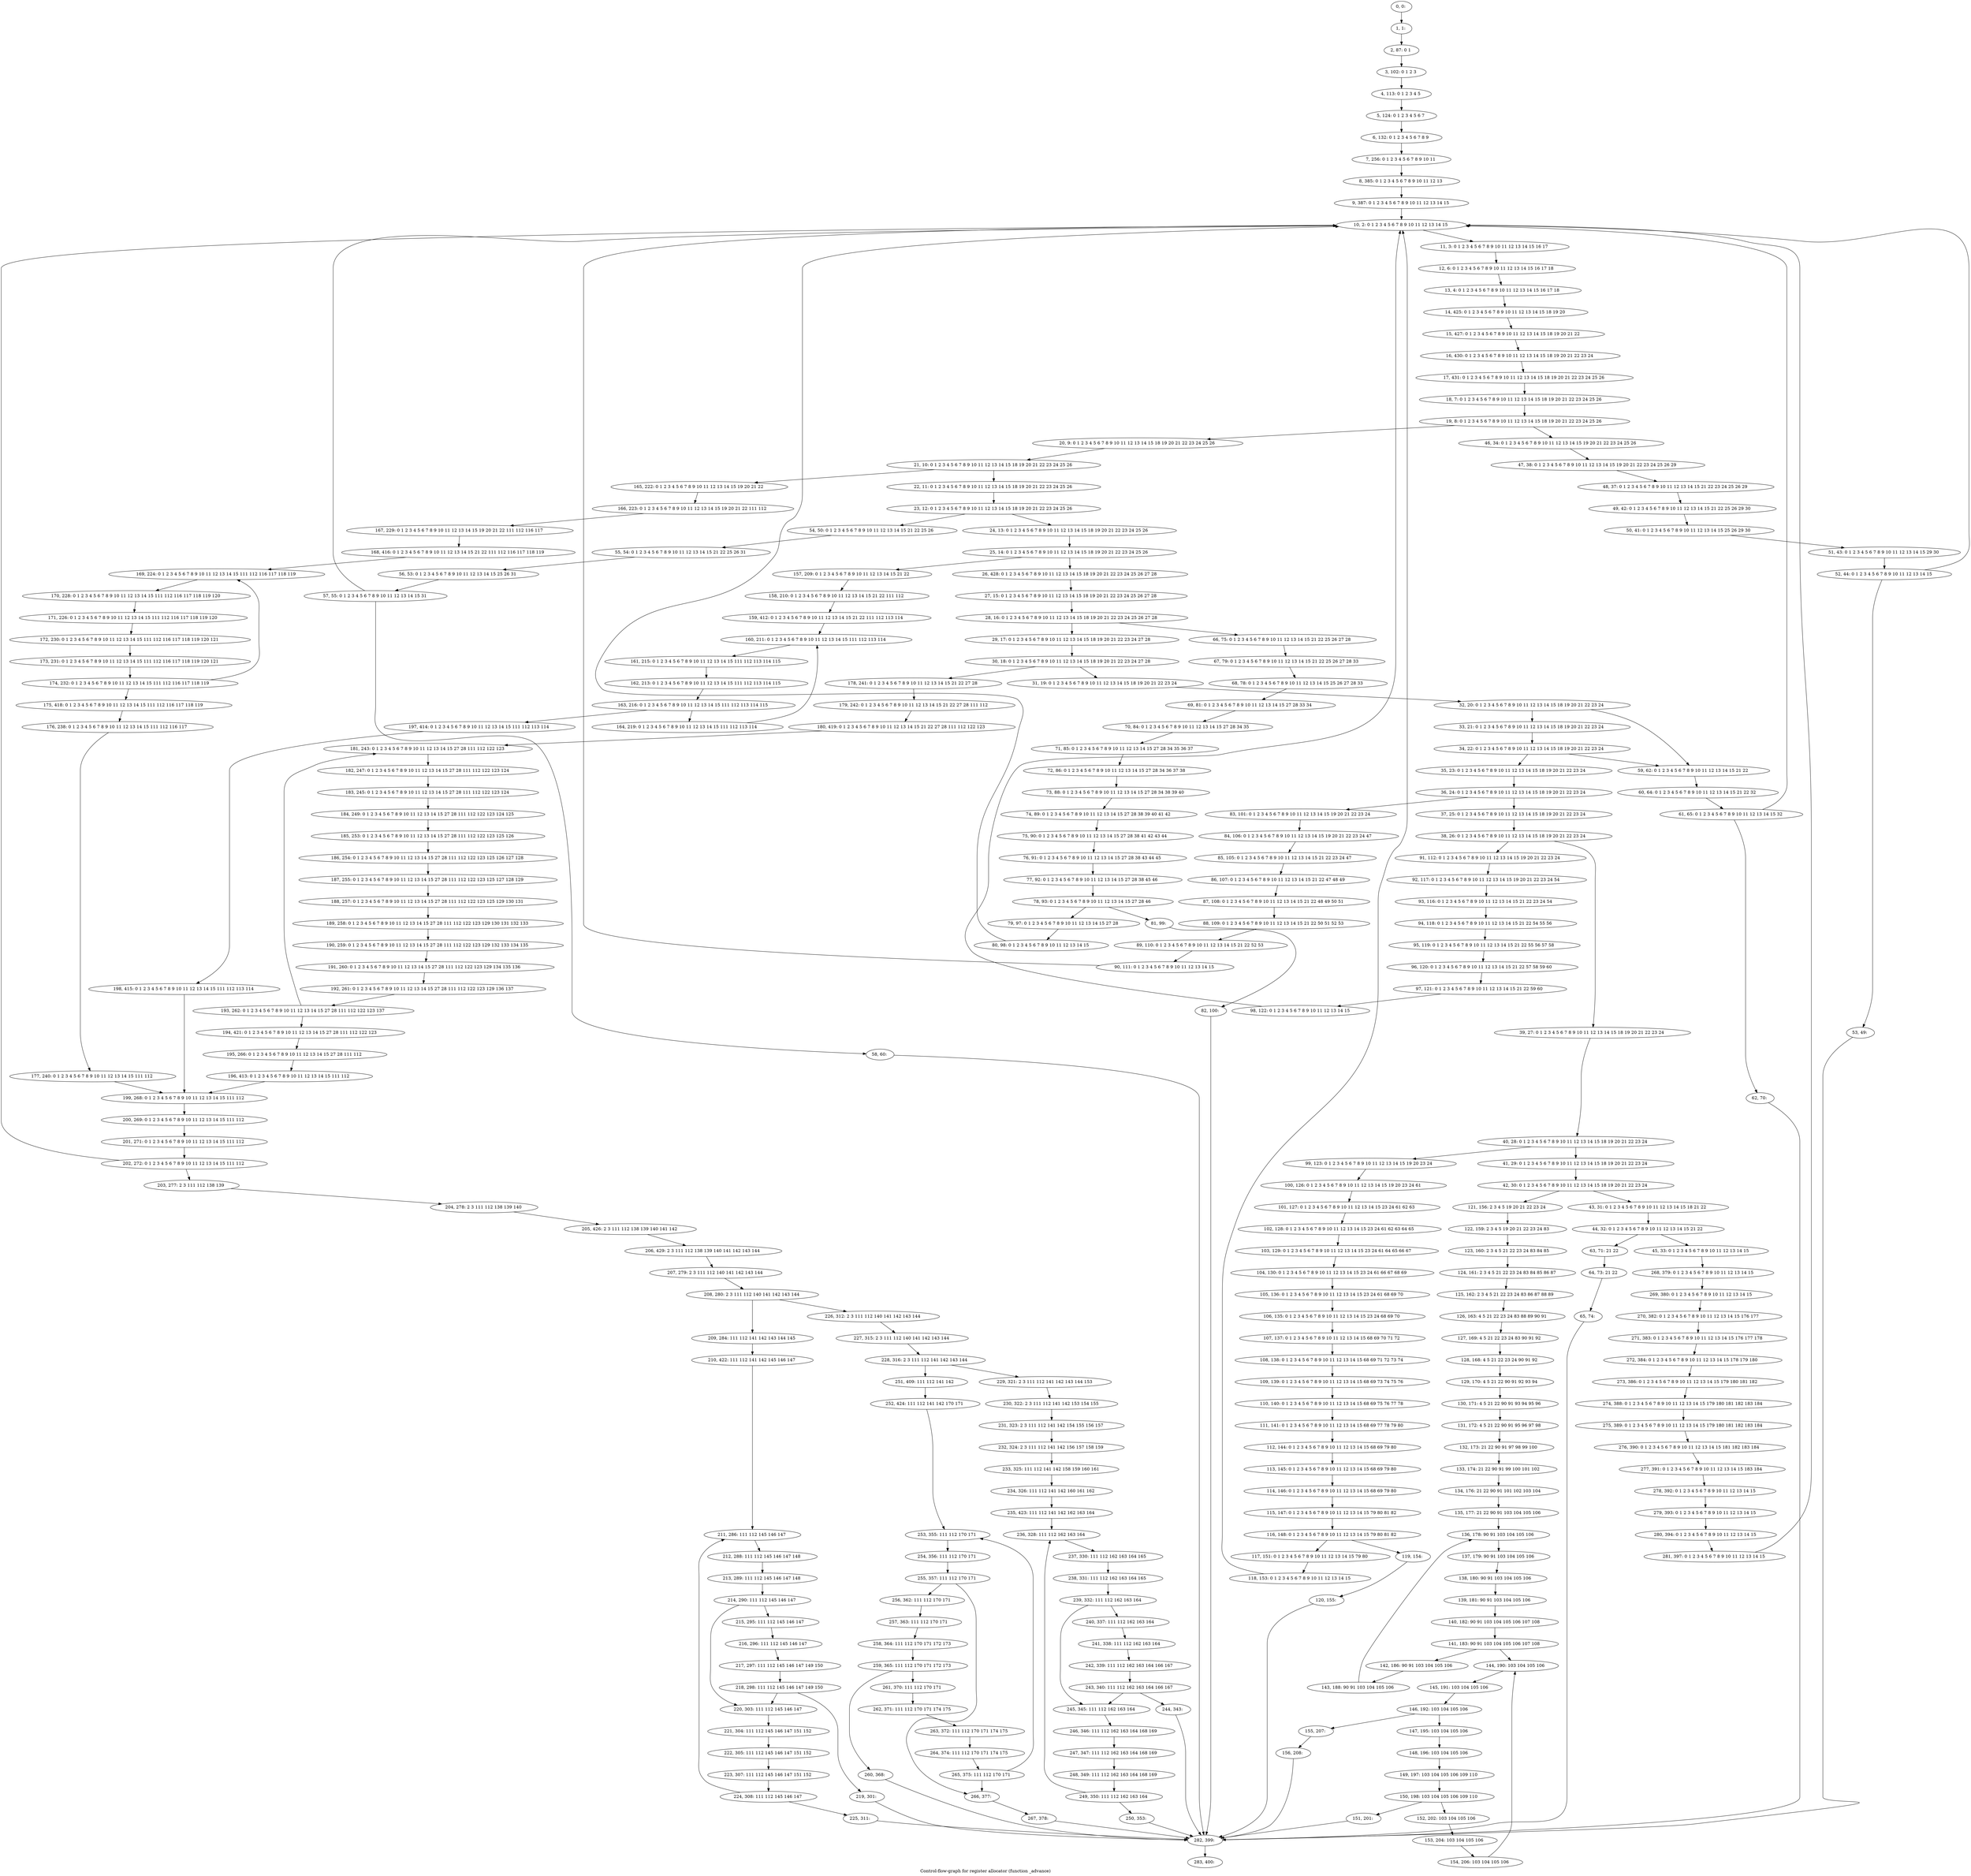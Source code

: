 digraph G {
graph [label="Control-flow-graph for register allocator (function _advance)"]
0[label="0, 0: "];
1[label="1, 1: "];
2[label="2, 87: 0 1 "];
3[label="3, 102: 0 1 2 3 "];
4[label="4, 113: 0 1 2 3 4 5 "];
5[label="5, 124: 0 1 2 3 4 5 6 7 "];
6[label="6, 132: 0 1 2 3 4 5 6 7 8 9 "];
7[label="7, 256: 0 1 2 3 4 5 6 7 8 9 10 11 "];
8[label="8, 385: 0 1 2 3 4 5 6 7 8 9 10 11 12 13 "];
9[label="9, 387: 0 1 2 3 4 5 6 7 8 9 10 11 12 13 14 15 "];
10[label="10, 2: 0 1 2 3 4 5 6 7 8 9 10 11 12 13 14 15 "];
11[label="11, 3: 0 1 2 3 4 5 6 7 8 9 10 11 12 13 14 15 16 17 "];
12[label="12, 6: 0 1 2 3 4 5 6 7 8 9 10 11 12 13 14 15 16 17 18 "];
13[label="13, 4: 0 1 2 3 4 5 6 7 8 9 10 11 12 13 14 15 16 17 18 "];
14[label="14, 425: 0 1 2 3 4 5 6 7 8 9 10 11 12 13 14 15 18 19 20 "];
15[label="15, 427: 0 1 2 3 4 5 6 7 8 9 10 11 12 13 14 15 18 19 20 21 22 "];
16[label="16, 430: 0 1 2 3 4 5 6 7 8 9 10 11 12 13 14 15 18 19 20 21 22 23 24 "];
17[label="17, 431: 0 1 2 3 4 5 6 7 8 9 10 11 12 13 14 15 18 19 20 21 22 23 24 25 26 "];
18[label="18, 7: 0 1 2 3 4 5 6 7 8 9 10 11 12 13 14 15 18 19 20 21 22 23 24 25 26 "];
19[label="19, 8: 0 1 2 3 4 5 6 7 8 9 10 11 12 13 14 15 18 19 20 21 22 23 24 25 26 "];
20[label="20, 9: 0 1 2 3 4 5 6 7 8 9 10 11 12 13 14 15 18 19 20 21 22 23 24 25 26 "];
21[label="21, 10: 0 1 2 3 4 5 6 7 8 9 10 11 12 13 14 15 18 19 20 21 22 23 24 25 26 "];
22[label="22, 11: 0 1 2 3 4 5 6 7 8 9 10 11 12 13 14 15 18 19 20 21 22 23 24 25 26 "];
23[label="23, 12: 0 1 2 3 4 5 6 7 8 9 10 11 12 13 14 15 18 19 20 21 22 23 24 25 26 "];
24[label="24, 13: 0 1 2 3 4 5 6 7 8 9 10 11 12 13 14 15 18 19 20 21 22 23 24 25 26 "];
25[label="25, 14: 0 1 2 3 4 5 6 7 8 9 10 11 12 13 14 15 18 19 20 21 22 23 24 25 26 "];
26[label="26, 428: 0 1 2 3 4 5 6 7 8 9 10 11 12 13 14 15 18 19 20 21 22 23 24 25 26 27 28 "];
27[label="27, 15: 0 1 2 3 4 5 6 7 8 9 10 11 12 13 14 15 18 19 20 21 22 23 24 25 26 27 28 "];
28[label="28, 16: 0 1 2 3 4 5 6 7 8 9 10 11 12 13 14 15 18 19 20 21 22 23 24 25 26 27 28 "];
29[label="29, 17: 0 1 2 3 4 5 6 7 8 9 10 11 12 13 14 15 18 19 20 21 22 23 24 27 28 "];
30[label="30, 18: 0 1 2 3 4 5 6 7 8 9 10 11 12 13 14 15 18 19 20 21 22 23 24 27 28 "];
31[label="31, 19: 0 1 2 3 4 5 6 7 8 9 10 11 12 13 14 15 18 19 20 21 22 23 24 "];
32[label="32, 20: 0 1 2 3 4 5 6 7 8 9 10 11 12 13 14 15 18 19 20 21 22 23 24 "];
33[label="33, 21: 0 1 2 3 4 5 6 7 8 9 10 11 12 13 14 15 18 19 20 21 22 23 24 "];
34[label="34, 22: 0 1 2 3 4 5 6 7 8 9 10 11 12 13 14 15 18 19 20 21 22 23 24 "];
35[label="35, 23: 0 1 2 3 4 5 6 7 8 9 10 11 12 13 14 15 18 19 20 21 22 23 24 "];
36[label="36, 24: 0 1 2 3 4 5 6 7 8 9 10 11 12 13 14 15 18 19 20 21 22 23 24 "];
37[label="37, 25: 0 1 2 3 4 5 6 7 8 9 10 11 12 13 14 15 18 19 20 21 22 23 24 "];
38[label="38, 26: 0 1 2 3 4 5 6 7 8 9 10 11 12 13 14 15 18 19 20 21 22 23 24 "];
39[label="39, 27: 0 1 2 3 4 5 6 7 8 9 10 11 12 13 14 15 18 19 20 21 22 23 24 "];
40[label="40, 28: 0 1 2 3 4 5 6 7 8 9 10 11 12 13 14 15 18 19 20 21 22 23 24 "];
41[label="41, 29: 0 1 2 3 4 5 6 7 8 9 10 11 12 13 14 15 18 19 20 21 22 23 24 "];
42[label="42, 30: 0 1 2 3 4 5 6 7 8 9 10 11 12 13 14 15 18 19 20 21 22 23 24 "];
43[label="43, 31: 0 1 2 3 4 5 6 7 8 9 10 11 12 13 14 15 18 21 22 "];
44[label="44, 32: 0 1 2 3 4 5 6 7 8 9 10 11 12 13 14 15 21 22 "];
45[label="45, 33: 0 1 2 3 4 5 6 7 8 9 10 11 12 13 14 15 "];
46[label="46, 34: 0 1 2 3 4 5 6 7 8 9 10 11 12 13 14 15 19 20 21 22 23 24 25 26 "];
47[label="47, 38: 0 1 2 3 4 5 6 7 8 9 10 11 12 13 14 15 19 20 21 22 23 24 25 26 29 "];
48[label="48, 37: 0 1 2 3 4 5 6 7 8 9 10 11 12 13 14 15 21 22 23 24 25 26 29 "];
49[label="49, 42: 0 1 2 3 4 5 6 7 8 9 10 11 12 13 14 15 21 22 25 26 29 30 "];
50[label="50, 41: 0 1 2 3 4 5 6 7 8 9 10 11 12 13 14 15 25 26 29 30 "];
51[label="51, 43: 0 1 2 3 4 5 6 7 8 9 10 11 12 13 14 15 29 30 "];
52[label="52, 44: 0 1 2 3 4 5 6 7 8 9 10 11 12 13 14 15 "];
53[label="53, 49: "];
54[label="54, 50: 0 1 2 3 4 5 6 7 8 9 10 11 12 13 14 15 21 22 25 26 "];
55[label="55, 54: 0 1 2 3 4 5 6 7 8 9 10 11 12 13 14 15 21 22 25 26 31 "];
56[label="56, 53: 0 1 2 3 4 5 6 7 8 9 10 11 12 13 14 15 25 26 31 "];
57[label="57, 55: 0 1 2 3 4 5 6 7 8 9 10 11 12 13 14 15 31 "];
58[label="58, 60: "];
59[label="59, 62: 0 1 2 3 4 5 6 7 8 9 10 11 12 13 14 15 21 22 "];
60[label="60, 64: 0 1 2 3 4 5 6 7 8 9 10 11 12 13 14 15 21 22 32 "];
61[label="61, 65: 0 1 2 3 4 5 6 7 8 9 10 11 12 13 14 15 32 "];
62[label="62, 70: "];
63[label="63, 71: 21 22 "];
64[label="64, 73: 21 22 "];
65[label="65, 74: "];
66[label="66, 75: 0 1 2 3 4 5 6 7 8 9 10 11 12 13 14 15 21 22 25 26 27 28 "];
67[label="67, 79: 0 1 2 3 4 5 6 7 8 9 10 11 12 13 14 15 21 22 25 26 27 28 33 "];
68[label="68, 78: 0 1 2 3 4 5 6 7 8 9 10 11 12 13 14 15 25 26 27 28 33 "];
69[label="69, 81: 0 1 2 3 4 5 6 7 8 9 10 11 12 13 14 15 27 28 33 34 "];
70[label="70, 84: 0 1 2 3 4 5 6 7 8 9 10 11 12 13 14 15 27 28 34 35 "];
71[label="71, 85: 0 1 2 3 4 5 6 7 8 9 10 11 12 13 14 15 27 28 34 35 36 37 "];
72[label="72, 86: 0 1 2 3 4 5 6 7 8 9 10 11 12 13 14 15 27 28 34 36 37 38 "];
73[label="73, 88: 0 1 2 3 4 5 6 7 8 9 10 11 12 13 14 15 27 28 34 38 39 40 "];
74[label="74, 89: 0 1 2 3 4 5 6 7 8 9 10 11 12 13 14 15 27 28 38 39 40 41 42 "];
75[label="75, 90: 0 1 2 3 4 5 6 7 8 9 10 11 12 13 14 15 27 28 38 41 42 43 44 "];
76[label="76, 91: 0 1 2 3 4 5 6 7 8 9 10 11 12 13 14 15 27 28 38 43 44 45 "];
77[label="77, 92: 0 1 2 3 4 5 6 7 8 9 10 11 12 13 14 15 27 28 38 45 46 "];
78[label="78, 93: 0 1 2 3 4 5 6 7 8 9 10 11 12 13 14 15 27 28 46 "];
79[label="79, 97: 0 1 2 3 4 5 6 7 8 9 10 11 12 13 14 15 27 28 "];
80[label="80, 98: 0 1 2 3 4 5 6 7 8 9 10 11 12 13 14 15 "];
81[label="81, 99: "];
82[label="82, 100: "];
83[label="83, 101: 0 1 2 3 4 5 6 7 8 9 10 11 12 13 14 15 19 20 21 22 23 24 "];
84[label="84, 106: 0 1 2 3 4 5 6 7 8 9 10 11 12 13 14 15 19 20 21 22 23 24 47 "];
85[label="85, 105: 0 1 2 3 4 5 6 7 8 9 10 11 12 13 14 15 21 22 23 24 47 "];
86[label="86, 107: 0 1 2 3 4 5 6 7 8 9 10 11 12 13 14 15 21 22 47 48 49 "];
87[label="87, 108: 0 1 2 3 4 5 6 7 8 9 10 11 12 13 14 15 21 22 48 49 50 51 "];
88[label="88, 109: 0 1 2 3 4 5 6 7 8 9 10 11 12 13 14 15 21 22 50 51 52 53 "];
89[label="89, 110: 0 1 2 3 4 5 6 7 8 9 10 11 12 13 14 15 21 22 52 53 "];
90[label="90, 111: 0 1 2 3 4 5 6 7 8 9 10 11 12 13 14 15 "];
91[label="91, 112: 0 1 2 3 4 5 6 7 8 9 10 11 12 13 14 15 19 20 21 22 23 24 "];
92[label="92, 117: 0 1 2 3 4 5 6 7 8 9 10 11 12 13 14 15 19 20 21 22 23 24 54 "];
93[label="93, 116: 0 1 2 3 4 5 6 7 8 9 10 11 12 13 14 15 21 22 23 24 54 "];
94[label="94, 118: 0 1 2 3 4 5 6 7 8 9 10 11 12 13 14 15 21 22 54 55 56 "];
95[label="95, 119: 0 1 2 3 4 5 6 7 8 9 10 11 12 13 14 15 21 22 55 56 57 58 "];
96[label="96, 120: 0 1 2 3 4 5 6 7 8 9 10 11 12 13 14 15 21 22 57 58 59 60 "];
97[label="97, 121: 0 1 2 3 4 5 6 7 8 9 10 11 12 13 14 15 21 22 59 60 "];
98[label="98, 122: 0 1 2 3 4 5 6 7 8 9 10 11 12 13 14 15 "];
99[label="99, 123: 0 1 2 3 4 5 6 7 8 9 10 11 12 13 14 15 19 20 23 24 "];
100[label="100, 126: 0 1 2 3 4 5 6 7 8 9 10 11 12 13 14 15 19 20 23 24 61 "];
101[label="101, 127: 0 1 2 3 4 5 6 7 8 9 10 11 12 13 14 15 23 24 61 62 63 "];
102[label="102, 128: 0 1 2 3 4 5 6 7 8 9 10 11 12 13 14 15 23 24 61 62 63 64 65 "];
103[label="103, 129: 0 1 2 3 4 5 6 7 8 9 10 11 12 13 14 15 23 24 61 64 65 66 67 "];
104[label="104, 130: 0 1 2 3 4 5 6 7 8 9 10 11 12 13 14 15 23 24 61 66 67 68 69 "];
105[label="105, 136: 0 1 2 3 4 5 6 7 8 9 10 11 12 13 14 15 23 24 61 68 69 70 "];
106[label="106, 135: 0 1 2 3 4 5 6 7 8 9 10 11 12 13 14 15 23 24 68 69 70 "];
107[label="107, 137: 0 1 2 3 4 5 6 7 8 9 10 11 12 13 14 15 68 69 70 71 72 "];
108[label="108, 138: 0 1 2 3 4 5 6 7 8 9 10 11 12 13 14 15 68 69 71 72 73 74 "];
109[label="109, 139: 0 1 2 3 4 5 6 7 8 9 10 11 12 13 14 15 68 69 73 74 75 76 "];
110[label="110, 140: 0 1 2 3 4 5 6 7 8 9 10 11 12 13 14 15 68 69 75 76 77 78 "];
111[label="111, 141: 0 1 2 3 4 5 6 7 8 9 10 11 12 13 14 15 68 69 77 78 79 80 "];
112[label="112, 144: 0 1 2 3 4 5 6 7 8 9 10 11 12 13 14 15 68 69 79 80 "];
113[label="113, 145: 0 1 2 3 4 5 6 7 8 9 10 11 12 13 14 15 68 69 79 80 "];
114[label="114, 146: 0 1 2 3 4 5 6 7 8 9 10 11 12 13 14 15 68 69 79 80 "];
115[label="115, 147: 0 1 2 3 4 5 6 7 8 9 10 11 12 13 14 15 79 80 81 82 "];
116[label="116, 148: 0 1 2 3 4 5 6 7 8 9 10 11 12 13 14 15 79 80 81 82 "];
117[label="117, 151: 0 1 2 3 4 5 6 7 8 9 10 11 12 13 14 15 79 80 "];
118[label="118, 153: 0 1 2 3 4 5 6 7 8 9 10 11 12 13 14 15 "];
119[label="119, 154: "];
120[label="120, 155: "];
121[label="121, 156: 2 3 4 5 19 20 21 22 23 24 "];
122[label="122, 159: 2 3 4 5 19 20 21 22 23 24 83 "];
123[label="123, 160: 2 3 4 5 21 22 23 24 83 84 85 "];
124[label="124, 161: 2 3 4 5 21 22 23 24 83 84 85 86 87 "];
125[label="125, 162: 2 3 4 5 21 22 23 24 83 86 87 88 89 "];
126[label="126, 163: 4 5 21 22 23 24 83 88 89 90 91 "];
127[label="127, 169: 4 5 21 22 23 24 83 90 91 92 "];
128[label="128, 168: 4 5 21 22 23 24 90 91 92 "];
129[label="129, 170: 4 5 21 22 90 91 92 93 94 "];
130[label="130, 171: 4 5 21 22 90 91 93 94 95 96 "];
131[label="131, 172: 4 5 21 22 90 91 95 96 97 98 "];
132[label="132, 173: 21 22 90 91 97 98 99 100 "];
133[label="133, 174: 21 22 90 91 99 100 101 102 "];
134[label="134, 176: 21 22 90 91 101 102 103 104 "];
135[label="135, 177: 21 22 90 91 103 104 105 106 "];
136[label="136, 178: 90 91 103 104 105 106 "];
137[label="137, 179: 90 91 103 104 105 106 "];
138[label="138, 180: 90 91 103 104 105 106 "];
139[label="139, 181: 90 91 103 104 105 106 "];
140[label="140, 182: 90 91 103 104 105 106 107 108 "];
141[label="141, 183: 90 91 103 104 105 106 107 108 "];
142[label="142, 186: 90 91 103 104 105 106 "];
143[label="143, 188: 90 91 103 104 105 106 "];
144[label="144, 190: 103 104 105 106 "];
145[label="145, 191: 103 104 105 106 "];
146[label="146, 192: 103 104 105 106 "];
147[label="147, 195: 103 104 105 106 "];
148[label="148, 196: 103 104 105 106 "];
149[label="149, 197: 103 104 105 106 109 110 "];
150[label="150, 198: 103 104 105 106 109 110 "];
151[label="151, 201: "];
152[label="152, 202: 103 104 105 106 "];
153[label="153, 204: 103 104 105 106 "];
154[label="154, 206: 103 104 105 106 "];
155[label="155, 207: "];
156[label="156, 208: "];
157[label="157, 209: 0 1 2 3 4 5 6 7 8 9 10 11 12 13 14 15 21 22 "];
158[label="158, 210: 0 1 2 3 4 5 6 7 8 9 10 11 12 13 14 15 21 22 111 112 "];
159[label="159, 412: 0 1 2 3 4 5 6 7 8 9 10 11 12 13 14 15 21 22 111 112 113 114 "];
160[label="160, 211: 0 1 2 3 4 5 6 7 8 9 10 11 12 13 14 15 111 112 113 114 "];
161[label="161, 215: 0 1 2 3 4 5 6 7 8 9 10 11 12 13 14 15 111 112 113 114 115 "];
162[label="162, 213: 0 1 2 3 4 5 6 7 8 9 10 11 12 13 14 15 111 112 113 114 115 "];
163[label="163, 216: 0 1 2 3 4 5 6 7 8 9 10 11 12 13 14 15 111 112 113 114 115 "];
164[label="164, 219: 0 1 2 3 4 5 6 7 8 9 10 11 12 13 14 15 111 112 113 114 "];
165[label="165, 222: 0 1 2 3 4 5 6 7 8 9 10 11 12 13 14 15 19 20 21 22 "];
166[label="166, 223: 0 1 2 3 4 5 6 7 8 9 10 11 12 13 14 15 19 20 21 22 111 112 "];
167[label="167, 229: 0 1 2 3 4 5 6 7 8 9 10 11 12 13 14 15 19 20 21 22 111 112 116 117 "];
168[label="168, 416: 0 1 2 3 4 5 6 7 8 9 10 11 12 13 14 15 21 22 111 112 116 117 118 119 "];
169[label="169, 224: 0 1 2 3 4 5 6 7 8 9 10 11 12 13 14 15 111 112 116 117 118 119 "];
170[label="170, 228: 0 1 2 3 4 5 6 7 8 9 10 11 12 13 14 15 111 112 116 117 118 119 120 "];
171[label="171, 226: 0 1 2 3 4 5 6 7 8 9 10 11 12 13 14 15 111 112 116 117 118 119 120 "];
172[label="172, 230: 0 1 2 3 4 5 6 7 8 9 10 11 12 13 14 15 111 112 116 117 118 119 120 121 "];
173[label="173, 231: 0 1 2 3 4 5 6 7 8 9 10 11 12 13 14 15 111 112 116 117 118 119 120 121 "];
174[label="174, 232: 0 1 2 3 4 5 6 7 8 9 10 11 12 13 14 15 111 112 116 117 118 119 "];
175[label="175, 418: 0 1 2 3 4 5 6 7 8 9 10 11 12 13 14 15 111 112 116 117 118 119 "];
176[label="176, 238: 0 1 2 3 4 5 6 7 8 9 10 11 12 13 14 15 111 112 116 117 "];
177[label="177, 240: 0 1 2 3 4 5 6 7 8 9 10 11 12 13 14 15 111 112 "];
178[label="178, 241: 0 1 2 3 4 5 6 7 8 9 10 11 12 13 14 15 21 22 27 28 "];
179[label="179, 242: 0 1 2 3 4 5 6 7 8 9 10 11 12 13 14 15 21 22 27 28 111 112 "];
180[label="180, 419: 0 1 2 3 4 5 6 7 8 9 10 11 12 13 14 15 21 22 27 28 111 112 122 123 "];
181[label="181, 243: 0 1 2 3 4 5 6 7 8 9 10 11 12 13 14 15 27 28 111 112 122 123 "];
182[label="182, 247: 0 1 2 3 4 5 6 7 8 9 10 11 12 13 14 15 27 28 111 112 122 123 124 "];
183[label="183, 245: 0 1 2 3 4 5 6 7 8 9 10 11 12 13 14 15 27 28 111 112 122 123 124 "];
184[label="184, 249: 0 1 2 3 4 5 6 7 8 9 10 11 12 13 14 15 27 28 111 112 122 123 124 125 "];
185[label="185, 253: 0 1 2 3 4 5 6 7 8 9 10 11 12 13 14 15 27 28 111 112 122 123 125 126 "];
186[label="186, 254: 0 1 2 3 4 5 6 7 8 9 10 11 12 13 14 15 27 28 111 112 122 123 125 126 127 128 "];
187[label="187, 255: 0 1 2 3 4 5 6 7 8 9 10 11 12 13 14 15 27 28 111 112 122 123 125 127 128 129 "];
188[label="188, 257: 0 1 2 3 4 5 6 7 8 9 10 11 12 13 14 15 27 28 111 112 122 123 125 129 130 131 "];
189[label="189, 258: 0 1 2 3 4 5 6 7 8 9 10 11 12 13 14 15 27 28 111 112 122 123 129 130 131 132 133 "];
190[label="190, 259: 0 1 2 3 4 5 6 7 8 9 10 11 12 13 14 15 27 28 111 112 122 123 129 132 133 134 135 "];
191[label="191, 260: 0 1 2 3 4 5 6 7 8 9 10 11 12 13 14 15 27 28 111 112 122 123 129 134 135 136 "];
192[label="192, 261: 0 1 2 3 4 5 6 7 8 9 10 11 12 13 14 15 27 28 111 112 122 123 129 136 137 "];
193[label="193, 262: 0 1 2 3 4 5 6 7 8 9 10 11 12 13 14 15 27 28 111 112 122 123 137 "];
194[label="194, 421: 0 1 2 3 4 5 6 7 8 9 10 11 12 13 14 15 27 28 111 112 122 123 "];
195[label="195, 266: 0 1 2 3 4 5 6 7 8 9 10 11 12 13 14 15 27 28 111 112 "];
196[label="196, 413: 0 1 2 3 4 5 6 7 8 9 10 11 12 13 14 15 111 112 "];
197[label="197, 414: 0 1 2 3 4 5 6 7 8 9 10 11 12 13 14 15 111 112 113 114 "];
198[label="198, 415: 0 1 2 3 4 5 6 7 8 9 10 11 12 13 14 15 111 112 113 114 "];
199[label="199, 268: 0 1 2 3 4 5 6 7 8 9 10 11 12 13 14 15 111 112 "];
200[label="200, 269: 0 1 2 3 4 5 6 7 8 9 10 11 12 13 14 15 111 112 "];
201[label="201, 271: 0 1 2 3 4 5 6 7 8 9 10 11 12 13 14 15 111 112 "];
202[label="202, 272: 0 1 2 3 4 5 6 7 8 9 10 11 12 13 14 15 111 112 "];
203[label="203, 277: 2 3 111 112 138 139 "];
204[label="204, 278: 2 3 111 112 138 139 140 "];
205[label="205, 426: 2 3 111 112 138 139 140 141 142 "];
206[label="206, 429: 2 3 111 112 138 139 140 141 142 143 144 "];
207[label="207, 279: 2 3 111 112 140 141 142 143 144 "];
208[label="208, 280: 2 3 111 112 140 141 142 143 144 "];
209[label="209, 284: 111 112 141 142 143 144 145 "];
210[label="210, 422: 111 112 141 142 145 146 147 "];
211[label="211, 286: 111 112 145 146 147 "];
212[label="212, 288: 111 112 145 146 147 148 "];
213[label="213, 289: 111 112 145 146 147 148 "];
214[label="214, 290: 111 112 145 146 147 "];
215[label="215, 295: 111 112 145 146 147 "];
216[label="216, 296: 111 112 145 146 147 "];
217[label="217, 297: 111 112 145 146 147 149 150 "];
218[label="218, 298: 111 112 145 146 147 149 150 "];
219[label="219, 301: "];
220[label="220, 303: 111 112 145 146 147 "];
221[label="221, 304: 111 112 145 146 147 151 152 "];
222[label="222, 305: 111 112 145 146 147 151 152 "];
223[label="223, 307: 111 112 145 146 147 151 152 "];
224[label="224, 308: 111 112 145 146 147 "];
225[label="225, 311: "];
226[label="226, 312: 2 3 111 112 140 141 142 143 144 "];
227[label="227, 315: 2 3 111 112 140 141 142 143 144 "];
228[label="228, 316: 2 3 111 112 141 142 143 144 "];
229[label="229, 321: 2 3 111 112 141 142 143 144 153 "];
230[label="230, 322: 2 3 111 112 141 142 153 154 155 "];
231[label="231, 323: 2 3 111 112 141 142 154 155 156 157 "];
232[label="232, 324: 2 3 111 112 141 142 156 157 158 159 "];
233[label="233, 325: 111 112 141 142 158 159 160 161 "];
234[label="234, 326: 111 112 141 142 160 161 162 "];
235[label="235, 423: 111 112 141 142 162 163 164 "];
236[label="236, 328: 111 112 162 163 164 "];
237[label="237, 330: 111 112 162 163 164 165 "];
238[label="238, 331: 111 112 162 163 164 165 "];
239[label="239, 332: 111 112 162 163 164 "];
240[label="240, 337: 111 112 162 163 164 "];
241[label="241, 338: 111 112 162 163 164 "];
242[label="242, 339: 111 112 162 163 164 166 167 "];
243[label="243, 340: 111 112 162 163 164 166 167 "];
244[label="244, 343: "];
245[label="245, 345: 111 112 162 163 164 "];
246[label="246, 346: 111 112 162 163 164 168 169 "];
247[label="247, 347: 111 112 162 163 164 168 169 "];
248[label="248, 349: 111 112 162 163 164 168 169 "];
249[label="249, 350: 111 112 162 163 164 "];
250[label="250, 353: "];
251[label="251, 409: 111 112 141 142 "];
252[label="252, 424: 111 112 141 142 170 171 "];
253[label="253, 355: 111 112 170 171 "];
254[label="254, 356: 111 112 170 171 "];
255[label="255, 357: 111 112 170 171 "];
256[label="256, 362: 111 112 170 171 "];
257[label="257, 363: 111 112 170 171 "];
258[label="258, 364: 111 112 170 171 172 173 "];
259[label="259, 365: 111 112 170 171 172 173 "];
260[label="260, 368: "];
261[label="261, 370: 111 112 170 171 "];
262[label="262, 371: 111 112 170 171 174 175 "];
263[label="263, 372: 111 112 170 171 174 175 "];
264[label="264, 374: 111 112 170 171 174 175 "];
265[label="265, 375: 111 112 170 171 "];
266[label="266, 377: "];
267[label="267, 378: "];
268[label="268, 379: 0 1 2 3 4 5 6 7 8 9 10 11 12 13 14 15 "];
269[label="269, 380: 0 1 2 3 4 5 6 7 8 9 10 11 12 13 14 15 "];
270[label="270, 382: 0 1 2 3 4 5 6 7 8 9 10 11 12 13 14 15 176 177 "];
271[label="271, 383: 0 1 2 3 4 5 6 7 8 9 10 11 12 13 14 15 176 177 178 "];
272[label="272, 384: 0 1 2 3 4 5 6 7 8 9 10 11 12 13 14 15 178 179 180 "];
273[label="273, 386: 0 1 2 3 4 5 6 7 8 9 10 11 12 13 14 15 179 180 181 182 "];
274[label="274, 388: 0 1 2 3 4 5 6 7 8 9 10 11 12 13 14 15 179 180 181 182 183 184 "];
275[label="275, 389: 0 1 2 3 4 5 6 7 8 9 10 11 12 13 14 15 179 180 181 182 183 184 "];
276[label="276, 390: 0 1 2 3 4 5 6 7 8 9 10 11 12 13 14 15 181 182 183 184 "];
277[label="277, 391: 0 1 2 3 4 5 6 7 8 9 10 11 12 13 14 15 183 184 "];
278[label="278, 392: 0 1 2 3 4 5 6 7 8 9 10 11 12 13 14 15 "];
279[label="279, 393: 0 1 2 3 4 5 6 7 8 9 10 11 12 13 14 15 "];
280[label="280, 394: 0 1 2 3 4 5 6 7 8 9 10 11 12 13 14 15 "];
281[label="281, 397: 0 1 2 3 4 5 6 7 8 9 10 11 12 13 14 15 "];
282[label="282, 399: "];
283[label="283, 400: "];
0->1 ;
1->2 ;
2->3 ;
3->4 ;
4->5 ;
5->6 ;
6->7 ;
7->8 ;
8->9 ;
9->10 ;
10->11 ;
11->12 ;
12->13 ;
13->14 ;
14->15 ;
15->16 ;
16->17 ;
17->18 ;
18->19 ;
19->20 ;
19->46 ;
20->21 ;
21->22 ;
21->165 ;
22->23 ;
23->24 ;
23->54 ;
24->25 ;
25->26 ;
25->157 ;
26->27 ;
27->28 ;
28->29 ;
28->66 ;
29->30 ;
30->31 ;
30->178 ;
31->32 ;
32->33 ;
32->59 ;
33->34 ;
34->35 ;
34->59 ;
35->36 ;
36->37 ;
36->83 ;
37->38 ;
38->39 ;
38->91 ;
39->40 ;
40->41 ;
40->99 ;
41->42 ;
42->43 ;
42->121 ;
43->44 ;
44->45 ;
44->63 ;
45->268 ;
46->47 ;
47->48 ;
48->49 ;
49->50 ;
50->51 ;
51->52 ;
52->53 ;
52->10 ;
53->282 ;
54->55 ;
55->56 ;
56->57 ;
57->58 ;
57->10 ;
58->282 ;
59->60 ;
60->61 ;
61->62 ;
61->10 ;
62->282 ;
63->64 ;
64->65 ;
65->282 ;
66->67 ;
67->68 ;
68->69 ;
69->70 ;
70->71 ;
71->72 ;
72->73 ;
73->74 ;
74->75 ;
75->76 ;
76->77 ;
77->78 ;
78->79 ;
78->81 ;
79->80 ;
80->10 ;
81->82 ;
82->282 ;
83->84 ;
84->85 ;
85->86 ;
86->87 ;
87->88 ;
88->89 ;
89->90 ;
90->10 ;
91->92 ;
92->93 ;
93->94 ;
94->95 ;
95->96 ;
96->97 ;
97->98 ;
98->10 ;
99->100 ;
100->101 ;
101->102 ;
102->103 ;
103->104 ;
104->105 ;
105->106 ;
106->107 ;
107->108 ;
108->109 ;
109->110 ;
110->111 ;
111->112 ;
112->113 ;
113->114 ;
114->115 ;
115->116 ;
116->117 ;
116->119 ;
117->118 ;
118->10 ;
119->120 ;
120->282 ;
121->122 ;
122->123 ;
123->124 ;
124->125 ;
125->126 ;
126->127 ;
127->128 ;
128->129 ;
129->130 ;
130->131 ;
131->132 ;
132->133 ;
133->134 ;
134->135 ;
135->136 ;
136->137 ;
137->138 ;
138->139 ;
139->140 ;
140->141 ;
141->142 ;
141->144 ;
142->143 ;
143->136 ;
144->145 ;
145->146 ;
146->147 ;
146->155 ;
147->148 ;
148->149 ;
149->150 ;
150->151 ;
150->152 ;
151->282 ;
152->153 ;
153->154 ;
154->144 ;
155->156 ;
156->282 ;
157->158 ;
158->159 ;
159->160 ;
160->161 ;
161->162 ;
162->163 ;
163->164 ;
163->197 ;
164->160 ;
165->166 ;
166->167 ;
167->168 ;
168->169 ;
169->170 ;
170->171 ;
171->172 ;
172->173 ;
173->174 ;
174->175 ;
174->169 ;
175->176 ;
176->177 ;
177->199 ;
178->179 ;
179->180 ;
180->181 ;
181->182 ;
182->183 ;
183->184 ;
184->185 ;
185->186 ;
186->187 ;
187->188 ;
188->189 ;
189->190 ;
190->191 ;
191->192 ;
192->193 ;
193->194 ;
193->181 ;
194->195 ;
195->196 ;
196->199 ;
197->198 ;
198->199 ;
199->200 ;
200->201 ;
201->202 ;
202->203 ;
202->10 ;
203->204 ;
204->205 ;
205->206 ;
206->207 ;
207->208 ;
208->209 ;
208->226 ;
209->210 ;
210->211 ;
211->212 ;
212->213 ;
213->214 ;
214->215 ;
214->220 ;
215->216 ;
216->217 ;
217->218 ;
218->219 ;
218->220 ;
219->282 ;
220->221 ;
221->222 ;
222->223 ;
223->224 ;
224->225 ;
224->211 ;
225->282 ;
226->227 ;
227->228 ;
228->229 ;
228->251 ;
229->230 ;
230->231 ;
231->232 ;
232->233 ;
233->234 ;
234->235 ;
235->236 ;
236->237 ;
237->238 ;
238->239 ;
239->240 ;
239->245 ;
240->241 ;
241->242 ;
242->243 ;
243->244 ;
243->245 ;
244->282 ;
245->246 ;
246->247 ;
247->248 ;
248->249 ;
249->250 ;
249->236 ;
250->282 ;
251->252 ;
252->253 ;
253->254 ;
254->255 ;
255->256 ;
255->266 ;
256->257 ;
257->258 ;
258->259 ;
259->260 ;
259->261 ;
260->282 ;
261->262 ;
262->263 ;
263->264 ;
264->265 ;
265->266 ;
265->253 ;
266->267 ;
267->282 ;
268->269 ;
269->270 ;
270->271 ;
271->272 ;
272->273 ;
273->274 ;
274->275 ;
275->276 ;
276->277 ;
277->278 ;
278->279 ;
279->280 ;
280->281 ;
281->10 ;
282->283 ;
}
